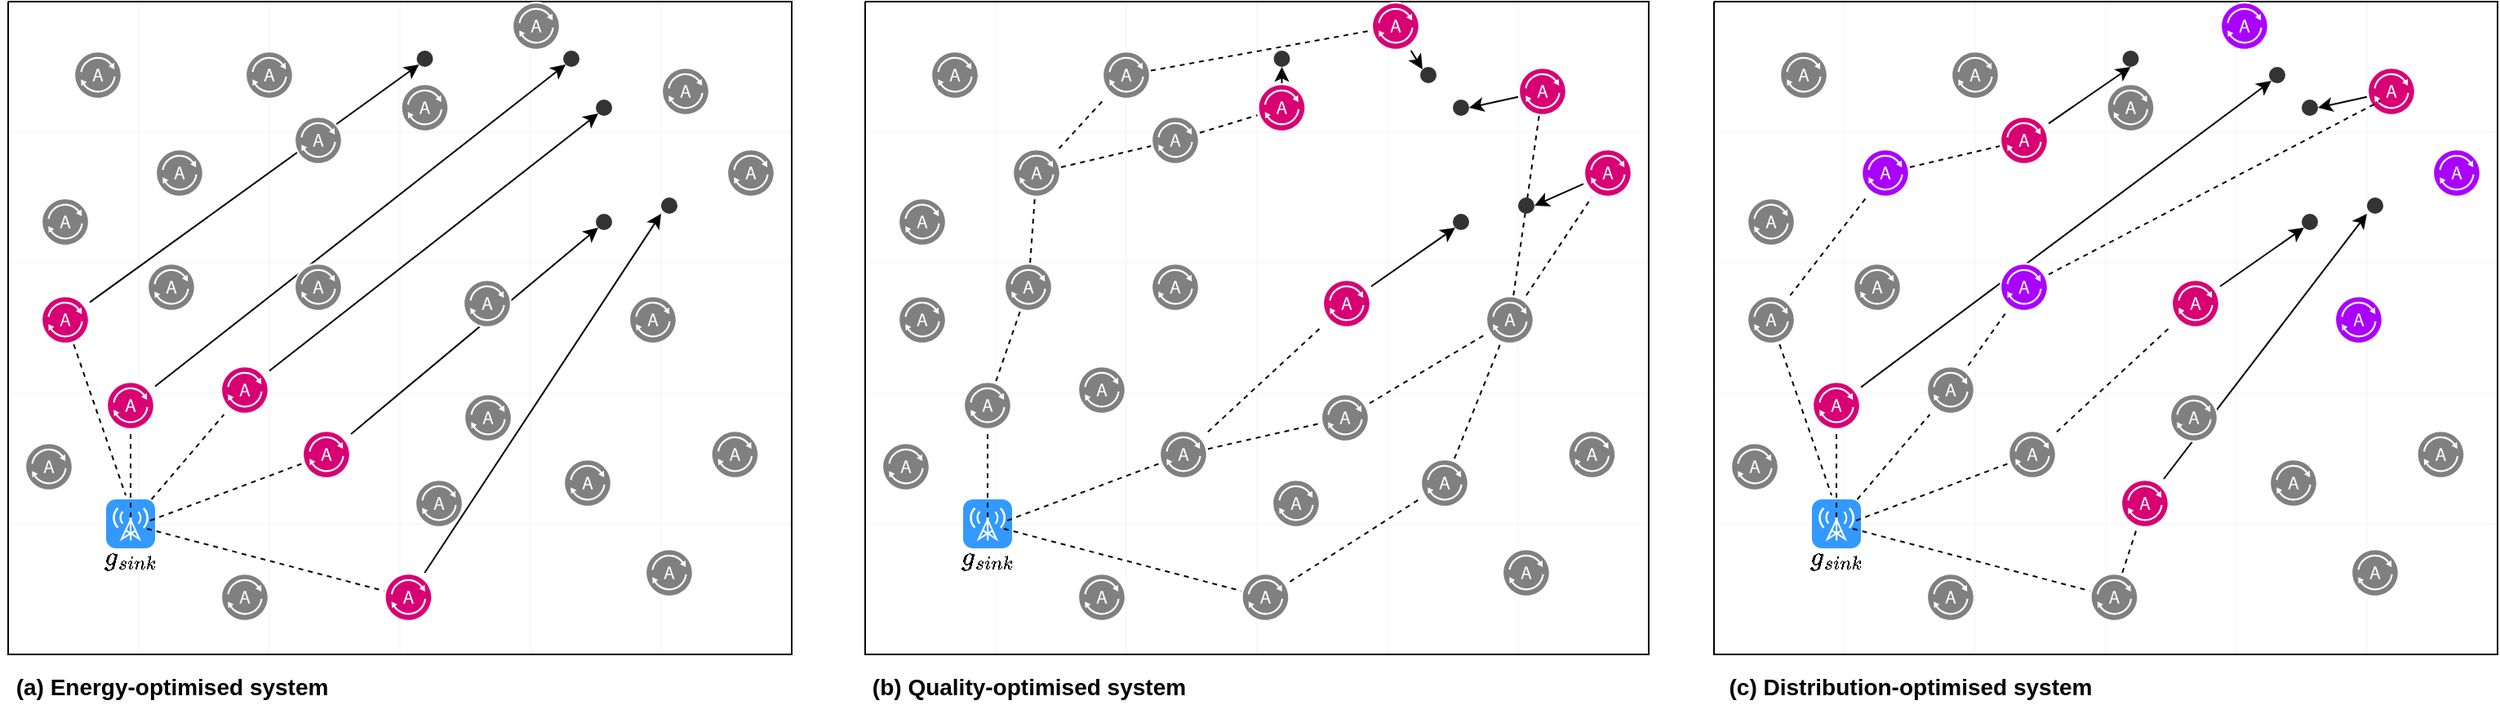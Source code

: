 <mxfile version="13.0.3" type="device"><diagram id="n3x0hCh38KXFZ6Cryw47" name="Page-1"><mxGraphModel dx="1106" dy="822" grid="1" gridSize="10" guides="1" tooltips="1" connect="1" arrows="1" fold="1" page="1" pageScale="1" pageWidth="827" pageHeight="1169" math="1" shadow="0"><root><mxCell id="0"/><mxCell id="1" parent="0"/><mxCell id="0YbtmpMjt6VP_5kqEkOo-85" style="edgeStyle=none;rounded=0;orthogonalLoop=1;jettySize=auto;html=1;entryX=0;entryY=1;entryDx=0;entryDy=0;" edge="1" parent="1" source="0YbtmpMjt6VP_5kqEkOo-86" target="0YbtmpMjt6VP_5kqEkOo-91"><mxGeometry relative="1" as="geometry"/></mxCell><mxCell id="sWvzGrBPn2IlzjByoFlh-151" value="" style="verticalLabelPosition=bottom;verticalAlign=top;html=1;shape=mxgraph.basic.patternFillRect;fillStyle=grid;step=80;fillStrokeWidth=0.2;fillStrokeColor=#dddddd;" parent="1" vertex="1"><mxGeometry x="120" y="120" width="480" height="400" as="geometry"/></mxCell><mxCell id="sWvzGrBPn2IlzjByoFlh-154" style="edgeStyle=none;rounded=0;orthogonalLoop=1;jettySize=auto;html=1;dashed=1;endArrow=none;endFill=0;fontSize=14;" parent="1" source="sWvzGrBPn2IlzjByoFlh-155" target="0YbtmpMjt6VP_5kqEkOo-2" edge="1"><mxGeometry relative="1" as="geometry"/></mxCell><mxCell id="sWvzGrBPn2IlzjByoFlh-155" value="&lt;span style=&quot;color: rgb(0, 0, 0); text-align: left; font-size: 14px;&quot;&gt;\(g_{sink}\)&lt;/span&gt;" style="html=1;strokeWidth=1;shadow=0;dashed=0;shape=mxgraph.ios7.misc.broadcast;strokeColor=none;buttonText=;strokeColor2=#222222;fontColor=#222222;fontSize=14;verticalLabelPosition=bottom;verticalAlign=top;align=center;fillColor=#3399FF;spacingTop=-10;" parent="1" vertex="1"><mxGeometry x="180" y="425" width="30" height="30" as="geometry"/></mxCell><mxCell id="0YbtmpMjt6VP_5kqEkOo-61" style="edgeStyle=none;rounded=0;orthogonalLoop=1;jettySize=auto;html=1;entryX=0;entryY=1;entryDx=0;entryDy=0;" edge="1" parent="1" source="sWvzGrBPn2IlzjByoFlh-159" target="0YbtmpMjt6VP_5kqEkOo-9"><mxGeometry relative="1" as="geometry"/></mxCell><mxCell id="sWvzGrBPn2IlzjByoFlh-159" value="" style="pointerEvents=1;shadow=0;dashed=0;html=1;labelPosition=center;verticalLabelPosition=bottom;verticalAlign=top;align=center;outlineConnect=0;shape=mxgraph.veeam2.agent;labelBackgroundColor=none;fillColor=#d80073;strokeColor=#A50040;fontSize=14;fontColor=#ffffff;" parent="1" vertex="1"><mxGeometry x="300" y="382.5" width="30" height="30" as="geometry"/></mxCell><mxCell id="sWvzGrBPn2IlzjByoFlh-160" value="" style="ellipse;html=1;aspect=fixed;dashed=1;labelBackgroundColor=none;fontColor=#333333;fillColor=#333333;strokeColor=none;labelPosition=center;verticalLabelPosition=middle;align=center;verticalAlign=middle;fontSize=14;whiteSpace=wrap;" parent="1" vertex="1"><mxGeometry x="460" y="150" width="10" height="10" as="geometry"/></mxCell><mxCell id="sWvzGrBPn2IlzjByoFlh-161" value="" style="pointerEvents=1;shadow=0;dashed=0;html=1;labelPosition=center;verticalLabelPosition=bottom;verticalAlign=top;align=center;outlineConnect=0;shape=mxgraph.veeam2.agent;labelBackgroundColor=none;fillColor=#808080;strokeColor=#7700CC;fontColor=#ffffff;fontSize=14;" parent="1" vertex="1"><mxGeometry x="550.25" y="382.5" width="30" height="30" as="geometry"/></mxCell><mxCell id="sWvzGrBPn2IlzjByoFlh-162" style="rounded=0;orthogonalLoop=1;jettySize=auto;html=1;entryX=0.4;entryY=-0.083;entryDx=0;entryDy=0;entryPerimeter=0;dashed=1;endArrow=none;endFill=0;fontSize=14;" parent="1" source="0YbtmpMjt6VP_5kqEkOo-3" target="sWvzGrBPn2IlzjByoFlh-155" edge="1"><mxGeometry relative="1" as="geometry"/></mxCell><mxCell id="sWvzGrBPn2IlzjByoFlh-163" value="" style="pointerEvents=1;shadow=0;dashed=0;html=1;labelPosition=center;verticalLabelPosition=bottom;verticalAlign=top;align=center;outlineConnect=0;shape=mxgraph.veeam2.agent;labelBackgroundColor=none;strokeColor=#006EAF;fontSize=14;fillColor=#808080;" parent="1" vertex="1"><mxGeometry x="140" y="240" width="30" height="30" as="geometry"/></mxCell><mxCell id="sWvzGrBPn2IlzjByoFlh-167" value="" style="pointerEvents=1;shadow=0;dashed=0;html=1;labelPosition=center;verticalLabelPosition=bottom;verticalAlign=top;align=center;outlineConnect=0;shape=mxgraph.veeam2.agent;labelBackgroundColor=none;fillColor=#808080;strokeColor=#7700CC;fontSize=14;fontColor=#ffffff;" parent="1" vertex="1"><mxGeometry x="399" y="360" width="30" height="30" as="geometry"/></mxCell><mxCell id="sWvzGrBPn2IlzjByoFlh-168" value="" style="pointerEvents=1;shadow=0;dashed=0;html=1;labelPosition=center;verticalLabelPosition=bottom;verticalAlign=top;align=center;outlineConnect=0;shape=mxgraph.veeam2.agent;labelBackgroundColor=none;strokeColor=#006EAF;fontColor=#ffffff;fontSize=14;fillColor=#808080;" parent="1" vertex="1"><mxGeometry x="500" y="300" width="30" height="30" as="geometry"/></mxCell><mxCell id="sWvzGrBPn2IlzjByoFlh-169" value="" style="pointerEvents=1;shadow=0;dashed=0;html=1;labelPosition=center;verticalLabelPosition=bottom;verticalAlign=top;align=center;outlineConnect=0;shape=mxgraph.veeam2.agent;labelBackgroundColor=none;strokeColor=#006EAF;fontColor=#ffffff;fontSize=14;fillColor=#808080;" parent="1" vertex="1"><mxGeometry x="360.25" y="170" width="30" height="30" as="geometry"/></mxCell><mxCell id="sWvzGrBPn2IlzjByoFlh-171" style="edgeStyle=none;rounded=0;orthogonalLoop=1;jettySize=auto;html=1;dashed=1;endArrow=none;endFill=0;exitX=0.833;exitY=0.6;exitDx=0;exitDy=0;exitPerimeter=0;" parent="1" source="sWvzGrBPn2IlzjByoFlh-155" target="0YbtmpMjt6VP_5kqEkOo-1" edge="1"><mxGeometry relative="1" as="geometry"><mxPoint x="497.128" y="412.0" as="sourcePoint"/><mxPoint x="527.622" y="350" as="targetPoint"/></mxGeometry></mxCell><mxCell id="sWvzGrBPn2IlzjByoFlh-178" value="&lt;b&gt;&lt;span style=&quot;font-size: 14px&quot;&gt;(a)&amp;nbsp;&lt;/span&gt;&lt;span style=&quot;text-align: left&quot;&gt;Energy-optimised system&lt;/span&gt;&lt;/b&gt;" style="text;html=1;align=center;verticalAlign=middle;resizable=0;points=[];autosize=1;fontSize=14;" parent="1" vertex="1"><mxGeometry x="115" y="530" width="210" height="20" as="geometry"/></mxCell><mxCell id="0YbtmpMjt6VP_5kqEkOo-62" style="edgeStyle=none;rounded=0;orthogonalLoop=1;jettySize=auto;html=1;" edge="1" parent="1" source="0YbtmpMjt6VP_5kqEkOo-1"><mxGeometry relative="1" as="geometry"><mxPoint x="520" y="250" as="targetPoint"/></mxGeometry></mxCell><mxCell id="0YbtmpMjt6VP_5kqEkOo-1" value="" style="pointerEvents=1;shadow=0;dashed=0;html=1;labelPosition=center;verticalLabelPosition=bottom;verticalAlign=top;align=center;outlineConnect=0;shape=mxgraph.veeam2.agent;labelBackgroundColor=none;fillColor=#d80073;strokeColor=#A50040;fontSize=14;fontColor=#ffffff;" vertex="1" parent="1"><mxGeometry x="350.25" y="470" width="30" height="30" as="geometry"/></mxCell><mxCell id="0YbtmpMjt6VP_5kqEkOo-58" style="edgeStyle=none;rounded=0;orthogonalLoop=1;jettySize=auto;html=1;entryX=0;entryY=1;entryDx=0;entryDy=0;" edge="1" parent="1" source="0YbtmpMjt6VP_5kqEkOo-2" target="0YbtmpMjt6VP_5kqEkOo-6"><mxGeometry relative="1" as="geometry"/></mxCell><mxCell id="0YbtmpMjt6VP_5kqEkOo-2" value="" style="pointerEvents=1;shadow=0;dashed=0;html=1;labelPosition=center;verticalLabelPosition=bottom;verticalAlign=top;align=center;outlineConnect=0;shape=mxgraph.veeam2.agent;labelBackgroundColor=none;fillColor=#d80073;strokeColor=#A50040;fontSize=14;fontColor=#ffffff;" vertex="1" parent="1"><mxGeometry x="250" y="343" width="30" height="30" as="geometry"/></mxCell><mxCell id="0YbtmpMjt6VP_5kqEkOo-60" style="edgeStyle=none;rounded=0;orthogonalLoop=1;jettySize=auto;html=1;entryX=0;entryY=1;entryDx=0;entryDy=0;" edge="1" parent="1" source="0YbtmpMjt6VP_5kqEkOo-3" target="0YbtmpMjt6VP_5kqEkOo-8"><mxGeometry relative="1" as="geometry"/></mxCell><mxCell id="0YbtmpMjt6VP_5kqEkOo-3" value="" style="pointerEvents=1;shadow=0;dashed=0;html=1;labelPosition=center;verticalLabelPosition=bottom;verticalAlign=top;align=center;outlineConnect=0;shape=mxgraph.veeam2.agent;labelBackgroundColor=none;fillColor=#d80073;strokeColor=#A50040;fontSize=14;fontColor=#ffffff;" vertex="1" parent="1"><mxGeometry x="140" y="300" width="30" height="30" as="geometry"/></mxCell><mxCell id="0YbtmpMjt6VP_5kqEkOo-59" style="edgeStyle=none;rounded=0;orthogonalLoop=1;jettySize=auto;html=1;entryX=0;entryY=1;entryDx=0;entryDy=0;" edge="1" parent="1" source="0YbtmpMjt6VP_5kqEkOo-4" target="sWvzGrBPn2IlzjByoFlh-160"><mxGeometry relative="1" as="geometry"/></mxCell><mxCell id="0YbtmpMjt6VP_5kqEkOo-4" value="" style="pointerEvents=1;shadow=0;dashed=0;html=1;labelPosition=center;verticalLabelPosition=bottom;verticalAlign=top;align=center;outlineConnect=0;shape=mxgraph.veeam2.agent;labelBackgroundColor=none;fillColor=#d80073;strokeColor=#A50040;fontSize=14;fontColor=#ffffff;" vertex="1" parent="1"><mxGeometry x="180" y="352.5" width="30" height="30" as="geometry"/></mxCell><mxCell id="0YbtmpMjt6VP_5kqEkOo-6" value="" style="ellipse;html=1;aspect=fixed;dashed=1;labelBackgroundColor=none;fontColor=#333333;fillColor=#333333;strokeColor=none;labelPosition=center;verticalLabelPosition=middle;align=center;verticalAlign=middle;fontSize=14;whiteSpace=wrap;" vertex="1" parent="1"><mxGeometry x="480" y="180" width="10" height="10" as="geometry"/></mxCell><mxCell id="0YbtmpMjt6VP_5kqEkOo-7" value="" style="ellipse;html=1;aspect=fixed;dashed=1;labelBackgroundColor=none;fontColor=#333333;fillColor=#333333;strokeColor=none;labelPosition=center;verticalLabelPosition=middle;align=center;verticalAlign=middle;fontSize=14;whiteSpace=wrap;" vertex="1" parent="1"><mxGeometry x="520" y="240" width="10" height="10" as="geometry"/></mxCell><mxCell id="0YbtmpMjt6VP_5kqEkOo-8" value="" style="ellipse;html=1;aspect=fixed;dashed=1;labelBackgroundColor=none;fontColor=#333333;fillColor=#333333;strokeColor=none;labelPosition=center;verticalLabelPosition=middle;align=center;verticalAlign=middle;fontSize=14;whiteSpace=wrap;" vertex="1" parent="1"><mxGeometry x="370.25" y="150" width="10" height="10" as="geometry"/></mxCell><mxCell id="0YbtmpMjt6VP_5kqEkOo-9" value="" style="ellipse;html=1;aspect=fixed;dashed=1;labelBackgroundColor=none;fontColor=#333333;fillColor=#333333;strokeColor=none;labelPosition=center;verticalLabelPosition=middle;align=center;verticalAlign=middle;fontSize=14;whiteSpace=wrap;" vertex="1" parent="1"><mxGeometry x="480" y="250" width="10" height="10" as="geometry"/></mxCell><mxCell id="0YbtmpMjt6VP_5kqEkOo-40" value="" style="pointerEvents=1;shadow=0;dashed=0;html=1;labelPosition=center;verticalLabelPosition=bottom;verticalAlign=top;align=center;outlineConnect=0;shape=mxgraph.veeam2.agent;labelBackgroundColor=none;fillColor=#808080;strokeColor=#7700CC;fontSize=14;fontColor=#ffffff;" vertex="1" parent="1"><mxGeometry x="398.5" y="290" width="30" height="30" as="geometry"/></mxCell><mxCell id="0YbtmpMjt6VP_5kqEkOo-41" value="" style="pointerEvents=1;shadow=0;dashed=0;html=1;labelPosition=center;verticalLabelPosition=bottom;verticalAlign=top;align=center;outlineConnect=0;shape=mxgraph.veeam2.agent;labelBackgroundColor=none;fillColor=#808080;strokeColor=#7700CC;fontSize=14;fontColor=#ffffff;" vertex="1" parent="1"><mxGeometry x="250" y="470" width="30" height="30" as="geometry"/></mxCell><mxCell id="0YbtmpMjt6VP_5kqEkOo-42" value="" style="pointerEvents=1;shadow=0;dashed=0;html=1;labelPosition=center;verticalLabelPosition=bottom;verticalAlign=top;align=center;outlineConnect=0;shape=mxgraph.veeam2.agent;labelBackgroundColor=none;fillColor=#808080;strokeColor=#7700CC;fontSize=14;fontColor=#ffffff;" vertex="1" parent="1"><mxGeometry x="369" y="412.5" width="30" height="30" as="geometry"/></mxCell><mxCell id="0YbtmpMjt6VP_5kqEkOo-43" value="" style="pointerEvents=1;shadow=0;dashed=0;html=1;labelPosition=center;verticalLabelPosition=bottom;verticalAlign=top;align=center;outlineConnect=0;shape=mxgraph.veeam2.agent;labelBackgroundColor=none;fillColor=#808080;strokeColor=#7700CC;fontSize=14;fontColor=#ffffff;" vertex="1" parent="1"><mxGeometry x="160" y="150" width="30" height="30" as="geometry"/></mxCell><mxCell id="0YbtmpMjt6VP_5kqEkOo-44" value="" style="pointerEvents=1;shadow=0;dashed=0;html=1;labelPosition=center;verticalLabelPosition=bottom;verticalAlign=top;align=center;outlineConnect=0;shape=mxgraph.veeam2.agent;labelBackgroundColor=none;fillColor=#808080;strokeColor=#7700CC;fontSize=14;fontColor=#ffffff;" vertex="1" parent="1"><mxGeometry x="210" y="210" width="30" height="30" as="geometry"/></mxCell><mxCell id="0YbtmpMjt6VP_5kqEkOo-45" value="" style="pointerEvents=1;shadow=0;dashed=0;html=1;labelPosition=center;verticalLabelPosition=bottom;verticalAlign=top;align=center;outlineConnect=0;shape=mxgraph.veeam2.agent;labelBackgroundColor=none;fillColor=#808080;strokeColor=#7700CC;fontSize=14;fontColor=#ffffff;" vertex="1" parent="1"><mxGeometry x="510" y="455" width="30" height="30" as="geometry"/></mxCell><mxCell id="0YbtmpMjt6VP_5kqEkOo-46" value="" style="pointerEvents=1;shadow=0;dashed=0;html=1;labelPosition=center;verticalLabelPosition=bottom;verticalAlign=top;align=center;outlineConnect=0;shape=mxgraph.veeam2.agent;labelBackgroundColor=none;fillColor=#808080;strokeColor=#7700CC;fontSize=14;fontColor=#ffffff;" vertex="1" parent="1"><mxGeometry x="520" y="160" width="30" height="30" as="geometry"/></mxCell><mxCell id="0YbtmpMjt6VP_5kqEkOo-47" value="" style="pointerEvents=1;shadow=0;dashed=0;html=1;labelPosition=center;verticalLabelPosition=bottom;verticalAlign=top;align=center;outlineConnect=0;shape=mxgraph.veeam2.agent;labelBackgroundColor=none;fillColor=#808080;strokeColor=#7700CC;fontSize=14;fontColor=#ffffff;" vertex="1" parent="1"><mxGeometry x="295" y="280" width="30" height="30" as="geometry"/></mxCell><mxCell id="0YbtmpMjt6VP_5kqEkOo-48" value="" style="pointerEvents=1;shadow=0;dashed=0;html=1;labelPosition=center;verticalLabelPosition=bottom;verticalAlign=top;align=center;outlineConnect=0;shape=mxgraph.veeam2.agent;labelBackgroundColor=none;fillColor=#808080;strokeColor=#7700CC;fontSize=14;fontColor=#ffffff;" vertex="1" parent="1"><mxGeometry x="460" y="400" width="30" height="30" as="geometry"/></mxCell><mxCell id="0YbtmpMjt6VP_5kqEkOo-49" value="" style="pointerEvents=1;shadow=0;dashed=0;html=1;labelPosition=center;verticalLabelPosition=bottom;verticalAlign=top;align=center;outlineConnect=0;shape=mxgraph.veeam2.agent;labelBackgroundColor=none;fillColor=#808080;strokeColor=#7700CC;fontSize=14;fontColor=#ffffff;" vertex="1" parent="1"><mxGeometry x="560" y="210" width="30" height="30" as="geometry"/></mxCell><mxCell id="0YbtmpMjt6VP_5kqEkOo-50" value="" style="pointerEvents=1;shadow=0;dashed=0;html=1;labelPosition=center;verticalLabelPosition=bottom;verticalAlign=top;align=center;outlineConnect=0;shape=mxgraph.veeam2.agent;labelBackgroundColor=none;fillColor=#808080;strokeColor=#7700CC;fontSize=14;fontColor=#ffffff;" vertex="1" parent="1"><mxGeometry x="428.5" y="120" width="30" height="30" as="geometry"/></mxCell><mxCell id="0YbtmpMjt6VP_5kqEkOo-51" value="" style="pointerEvents=1;shadow=0;dashed=0;html=1;labelPosition=center;verticalLabelPosition=bottom;verticalAlign=top;align=center;outlineConnect=0;shape=mxgraph.veeam2.agent;labelBackgroundColor=none;fillColor=#808080;strokeColor=#7700CC;fontSize=14;fontColor=#ffffff;" vertex="1" parent="1"><mxGeometry x="130" y="390" width="30" height="30" as="geometry"/></mxCell><mxCell id="0YbtmpMjt6VP_5kqEkOo-52" value="" style="pointerEvents=1;shadow=0;dashed=0;html=1;labelPosition=center;verticalLabelPosition=bottom;verticalAlign=top;align=center;outlineConnect=0;shape=mxgraph.veeam2.agent;labelBackgroundColor=none;fillColor=#808080;strokeColor=#7700CC;fontSize=14;fontColor=#ffffff;" vertex="1" parent="1"><mxGeometry x="265" y="150" width="30" height="30" as="geometry"/></mxCell><mxCell id="0YbtmpMjt6VP_5kqEkOo-53" value="" style="pointerEvents=1;shadow=0;dashed=0;html=1;labelPosition=center;verticalLabelPosition=bottom;verticalAlign=top;align=center;outlineConnect=0;shape=mxgraph.veeam2.agent;labelBackgroundColor=none;fillColor=#808080;strokeColor=#7700CC;fontSize=14;fontColor=#ffffff;" vertex="1" parent="1"><mxGeometry x="205" y="280" width="30" height="30" as="geometry"/></mxCell><mxCell id="0YbtmpMjt6VP_5kqEkOo-64" style="edgeStyle=none;rounded=0;orthogonalLoop=1;jettySize=auto;html=1;dashed=1;endArrow=none;endFill=0;fontSize=14;exitX=0.9;exitY=0.433;exitDx=0;exitDy=0;exitPerimeter=0;" edge="1" parent="1" source="sWvzGrBPn2IlzjByoFlh-155" target="sWvzGrBPn2IlzjByoFlh-159"><mxGeometry relative="1" as="geometry"><mxPoint x="217.805" y="435" as="sourcePoint"/><mxPoint x="262.195" y="383" as="targetPoint"/></mxGeometry></mxCell><mxCell id="0YbtmpMjt6VP_5kqEkOo-65" style="edgeStyle=none;rounded=0;orthogonalLoop=1;jettySize=auto;html=1;dashed=1;endArrow=none;endFill=0;exitX=0.5;exitY=0.367;exitDx=0;exitDy=0;exitPerimeter=0;" edge="1" parent="1" source="sWvzGrBPn2IlzjByoFlh-155" target="0YbtmpMjt6VP_5kqEkOo-4"><mxGeometry relative="1" as="geometry"><mxPoint x="214.99" y="453" as="sourcePoint"/><mxPoint x="360.25" y="491.069" as="targetPoint"/></mxGeometry></mxCell><mxCell id="0YbtmpMjt6VP_5kqEkOo-66" value="" style="verticalLabelPosition=bottom;verticalAlign=top;html=1;shape=mxgraph.basic.patternFillRect;fillStyle=grid;step=80;fillStrokeWidth=0.2;fillStrokeColor=#dddddd;" vertex="1" parent="1"><mxGeometry x="645" y="120" width="480" height="400" as="geometry"/></mxCell><mxCell id="0YbtmpMjt6VP_5kqEkOo-68" value="&lt;span style=&quot;color: rgb(0, 0, 0); text-align: left; font-size: 14px;&quot;&gt;\(g_{sink}\)&lt;/span&gt;" style="html=1;strokeWidth=1;shadow=0;dashed=0;shape=mxgraph.ios7.misc.broadcast;strokeColor=none;buttonText=;strokeColor2=#222222;fontColor=#222222;fontSize=14;verticalLabelPosition=bottom;verticalAlign=top;align=center;fillColor=#3399FF;spacingTop=-10;" vertex="1" parent="1"><mxGeometry x="705" y="425" width="30" height="30" as="geometry"/></mxCell><mxCell id="0YbtmpMjt6VP_5kqEkOo-69" style="edgeStyle=none;rounded=0;orthogonalLoop=1;jettySize=auto;html=1;entryX=0;entryY=1;entryDx=0;entryDy=0;" edge="1" parent="1" source="0YbtmpMjt6VP_5kqEkOo-93" target="0YbtmpMjt6VP_5kqEkOo-92"><mxGeometry relative="1" as="geometry"/></mxCell><mxCell id="0YbtmpMjt6VP_5kqEkOo-165" style="edgeStyle=none;rounded=0;orthogonalLoop=1;jettySize=auto;html=1;dashed=1;endArrow=none;endFill=0;" edge="1" parent="1" source="0YbtmpMjt6VP_5kqEkOo-70" target="0YbtmpMjt6VP_5kqEkOo-93"><mxGeometry relative="1" as="geometry"/></mxCell><mxCell id="0YbtmpMjt6VP_5kqEkOo-178" style="edgeStyle=none;rounded=0;orthogonalLoop=1;jettySize=auto;html=1;dashed=1;endArrow=none;endFill=0;" edge="1" parent="1" source="0YbtmpMjt6VP_5kqEkOo-70" target="0YbtmpMjt6VP_5kqEkOo-76"><mxGeometry relative="1" as="geometry"/></mxCell><mxCell id="0YbtmpMjt6VP_5kqEkOo-70" value="" style="pointerEvents=1;shadow=0;dashed=0;html=1;labelPosition=center;verticalLabelPosition=bottom;verticalAlign=top;align=center;outlineConnect=0;shape=mxgraph.veeam2.agent;labelBackgroundColor=none;fillColor=#808080;strokeColor=#A50040;fontSize=14;fontColor=#ffffff;" vertex="1" parent="1"><mxGeometry x="825" y="382.5" width="30" height="30" as="geometry"/></mxCell><mxCell id="0YbtmpMjt6VP_5kqEkOo-71" value="" style="ellipse;html=1;aspect=fixed;dashed=1;labelBackgroundColor=none;fontColor=#333333;fillColor=#333333;strokeColor=none;labelPosition=center;verticalLabelPosition=middle;align=center;verticalAlign=middle;fontSize=14;whiteSpace=wrap;" vertex="1" parent="1"><mxGeometry x="985" y="160" width="10" height="10" as="geometry"/></mxCell><mxCell id="0YbtmpMjt6VP_5kqEkOo-72" value="" style="pointerEvents=1;shadow=0;dashed=0;html=1;labelPosition=center;verticalLabelPosition=bottom;verticalAlign=top;align=center;outlineConnect=0;shape=mxgraph.veeam2.agent;labelBackgroundColor=none;fillColor=#808080;strokeColor=#7700CC;fontColor=#ffffff;fontSize=14;" vertex="1" parent="1"><mxGeometry x="1075.25" y="382.5" width="30" height="30" as="geometry"/></mxCell><mxCell id="0YbtmpMjt6VP_5kqEkOo-74" value="" style="pointerEvents=1;shadow=0;dashed=0;html=1;labelPosition=center;verticalLabelPosition=bottom;verticalAlign=top;align=center;outlineConnect=0;shape=mxgraph.veeam2.agent;labelBackgroundColor=none;strokeColor=#006EAF;fontSize=14;fillColor=#808080;" vertex="1" parent="1"><mxGeometry x="665" y="240" width="30" height="30" as="geometry"/></mxCell><mxCell id="0YbtmpMjt6VP_5kqEkOo-174" style="edgeStyle=none;rounded=0;orthogonalLoop=1;jettySize=auto;html=1;dashed=1;endArrow=none;endFill=0;" edge="1" parent="1" source="0YbtmpMjt6VP_5kqEkOo-75" target="0YbtmpMjt6VP_5kqEkOo-78"><mxGeometry relative="1" as="geometry"/></mxCell><mxCell id="0YbtmpMjt6VP_5kqEkOo-75" value="" style="pointerEvents=1;shadow=0;dashed=0;html=1;labelPosition=center;verticalLabelPosition=bottom;verticalAlign=top;align=center;outlineConnect=0;shape=mxgraph.veeam2.agent;labelBackgroundColor=none;strokeColor=#006EAF;fontSize=14;fillColor=#808080;" vertex="1" parent="1"><mxGeometry x="820" y="190" width="30" height="30" as="geometry"/></mxCell><mxCell id="0YbtmpMjt6VP_5kqEkOo-179" style="edgeStyle=none;rounded=0;orthogonalLoop=1;jettySize=auto;html=1;dashed=1;endArrow=none;endFill=0;" edge="1" parent="1" source="0YbtmpMjt6VP_5kqEkOo-76" target="0YbtmpMjt6VP_5kqEkOo-77"><mxGeometry relative="1" as="geometry"/></mxCell><mxCell id="0YbtmpMjt6VP_5kqEkOo-76" value="" style="pointerEvents=1;shadow=0;dashed=0;html=1;labelPosition=center;verticalLabelPosition=bottom;verticalAlign=top;align=center;outlineConnect=0;shape=mxgraph.veeam2.agent;labelBackgroundColor=none;fillColor=#808080;strokeColor=#7700CC;fontSize=14;fontColor=#ffffff;" vertex="1" parent="1"><mxGeometry x="924" y="360" width="30" height="30" as="geometry"/></mxCell><mxCell id="0YbtmpMjt6VP_5kqEkOo-168" style="edgeStyle=none;rounded=0;orthogonalLoop=1;jettySize=auto;html=1;dashed=1;endArrow=none;endFill=0;" edge="1" parent="1" source="0YbtmpMjt6VP_5kqEkOo-77" target="0YbtmpMjt6VP_5kqEkOo-102"><mxGeometry relative="1" as="geometry"/></mxCell><mxCell id="0YbtmpMjt6VP_5kqEkOo-180" style="edgeStyle=none;rounded=0;orthogonalLoop=1;jettySize=auto;html=1;dashed=1;endArrow=none;endFill=0;" edge="1" parent="1" source="0YbtmpMjt6VP_5kqEkOo-77" target="0YbtmpMjt6VP_5kqEkOo-99"><mxGeometry relative="1" as="geometry"/></mxCell><mxCell id="0YbtmpMjt6VP_5kqEkOo-77" value="" style="pointerEvents=1;shadow=0;dashed=0;html=1;labelPosition=center;verticalLabelPosition=bottom;verticalAlign=top;align=center;outlineConnect=0;shape=mxgraph.veeam2.agent;labelBackgroundColor=none;strokeColor=#006EAF;fontColor=#ffffff;fontSize=14;fillColor=#808080;" vertex="1" parent="1"><mxGeometry x="1025" y="300" width="30" height="30" as="geometry"/></mxCell><mxCell id="0YbtmpMjt6VP_5kqEkOo-78" value="" style="pointerEvents=1;shadow=0;dashed=0;html=1;labelPosition=center;verticalLabelPosition=bottom;verticalAlign=top;align=center;outlineConnect=0;shape=mxgraph.veeam2.agent;labelBackgroundColor=none;strokeColor=#A50040;fontColor=#ffffff;fontSize=14;fillColor=#d80073;" vertex="1" parent="1"><mxGeometry x="885.25" y="170" width="30" height="30" as="geometry"/></mxCell><mxCell id="0YbtmpMjt6VP_5kqEkOo-79" style="edgeStyle=none;rounded=0;orthogonalLoop=1;jettySize=auto;html=1;dashed=1;endArrow=none;endFill=0;exitX=0.833;exitY=0.6;exitDx=0;exitDy=0;exitPerimeter=0;" edge="1" parent="1" source="0YbtmpMjt6VP_5kqEkOo-68" target="0YbtmpMjt6VP_5kqEkOo-82"><mxGeometry relative="1" as="geometry"><mxPoint x="1022.128" y="412.0" as="sourcePoint"/><mxPoint x="1052.622" y="350" as="targetPoint"/></mxGeometry></mxCell><mxCell id="0YbtmpMjt6VP_5kqEkOo-80" value="&lt;b&gt;&lt;span style=&quot;font-size: 14px&quot;&gt;(b)&amp;nbsp;&lt;/span&gt;&lt;span style=&quot;text-align: left&quot;&gt;Quality-optimised system&lt;/span&gt;&lt;/b&gt;" style="text;html=1;align=center;verticalAlign=middle;resizable=0;points=[];autosize=1;fontSize=14;" vertex="1" parent="1"><mxGeometry x="640" y="530" width="210" height="20" as="geometry"/></mxCell><mxCell id="0YbtmpMjt6VP_5kqEkOo-81" style="edgeStyle=none;rounded=0;orthogonalLoop=1;jettySize=auto;html=1;entryX=1;entryY=0.5;entryDx=0;entryDy=0;" edge="1" parent="1" source="0YbtmpMjt6VP_5kqEkOo-102" target="0YbtmpMjt6VP_5kqEkOo-90"><mxGeometry relative="1" as="geometry"><mxPoint x="1045" y="250" as="targetPoint"/></mxGeometry></mxCell><mxCell id="0YbtmpMjt6VP_5kqEkOo-166" style="edgeStyle=none;rounded=0;orthogonalLoop=1;jettySize=auto;html=1;dashed=1;endArrow=none;endFill=0;" edge="1" parent="1" source="0YbtmpMjt6VP_5kqEkOo-82" target="0YbtmpMjt6VP_5kqEkOo-101"><mxGeometry relative="1" as="geometry"/></mxCell><mxCell id="0YbtmpMjt6VP_5kqEkOo-82" value="" style="pointerEvents=1;shadow=0;dashed=0;html=1;labelPosition=center;verticalLabelPosition=bottom;verticalAlign=top;align=center;outlineConnect=0;shape=mxgraph.veeam2.agent;labelBackgroundColor=none;fillColor=#808080;strokeColor=#A50040;fontSize=14;fontColor=#ffffff;" vertex="1" parent="1"><mxGeometry x="875.25" y="470" width="30" height="30" as="geometry"/></mxCell><mxCell id="0YbtmpMjt6VP_5kqEkOo-83" style="edgeStyle=none;rounded=0;orthogonalLoop=1;jettySize=auto;html=1;entryX=1;entryY=0.5;entryDx=0;entryDy=0;" edge="1" parent="1" source="0YbtmpMjt6VP_5kqEkOo-99" target="0YbtmpMjt6VP_5kqEkOo-89"><mxGeometry relative="1" as="geometry"/></mxCell><mxCell id="0YbtmpMjt6VP_5kqEkOo-84" value="" style="pointerEvents=1;shadow=0;dashed=0;html=1;labelPosition=center;verticalLabelPosition=bottom;verticalAlign=top;align=center;outlineConnect=0;shape=mxgraph.veeam2.agent;labelBackgroundColor=none;fillColor=#808080;strokeColor=#A50040;fontSize=14;fontColor=#ffffff;" vertex="1" parent="1"><mxGeometry x="775" y="343" width="30" height="30" as="geometry"/></mxCell><mxCell id="0YbtmpMjt6VP_5kqEkOo-86" value="" style="pointerEvents=1;shadow=0;dashed=0;html=1;labelPosition=center;verticalLabelPosition=bottom;verticalAlign=top;align=center;outlineConnect=0;shape=mxgraph.veeam2.agent;labelBackgroundColor=none;fillColor=#808080;strokeColor=#A50040;fontSize=14;fontColor=#ffffff;" vertex="1" parent="1"><mxGeometry x="665" y="300" width="30" height="30" as="geometry"/></mxCell><mxCell id="0YbtmpMjt6VP_5kqEkOo-87" style="edgeStyle=none;rounded=0;orthogonalLoop=1;jettySize=auto;html=1;entryX=0.5;entryY=1;entryDx=0;entryDy=0;" edge="1" parent="1" source="0YbtmpMjt6VP_5kqEkOo-78" target="0YbtmpMjt6VP_5kqEkOo-91"><mxGeometry relative="1" as="geometry"/></mxCell><mxCell id="0YbtmpMjt6VP_5kqEkOo-177" style="edgeStyle=none;rounded=0;orthogonalLoop=1;jettySize=auto;html=1;dashed=1;endArrow=none;endFill=0;" edge="1" parent="1" source="0YbtmpMjt6VP_5kqEkOo-88" target="0YbtmpMjt6VP_5kqEkOo-106"><mxGeometry relative="1" as="geometry"/></mxCell><mxCell id="0YbtmpMjt6VP_5kqEkOo-88" value="" style="pointerEvents=1;shadow=0;dashed=0;html=1;labelPosition=center;verticalLabelPosition=bottom;verticalAlign=top;align=center;outlineConnect=0;shape=mxgraph.veeam2.agent;labelBackgroundColor=none;fillColor=#808080;strokeColor=#A50040;fontSize=14;fontColor=#ffffff;" vertex="1" parent="1"><mxGeometry x="705" y="352.5" width="30" height="30" as="geometry"/></mxCell><mxCell id="0YbtmpMjt6VP_5kqEkOo-89" value="" style="ellipse;html=1;aspect=fixed;dashed=1;labelBackgroundColor=none;fontColor=#333333;fillColor=#333333;strokeColor=none;labelPosition=center;verticalLabelPosition=middle;align=center;verticalAlign=middle;fontSize=14;whiteSpace=wrap;" vertex="1" parent="1"><mxGeometry x="1005" y="180" width="10" height="10" as="geometry"/></mxCell><mxCell id="0YbtmpMjt6VP_5kqEkOo-90" value="" style="ellipse;html=1;aspect=fixed;dashed=1;labelBackgroundColor=none;fontColor=#333333;fillColor=#333333;strokeColor=none;labelPosition=center;verticalLabelPosition=middle;align=center;verticalAlign=middle;fontSize=14;whiteSpace=wrap;" vertex="1" parent="1"><mxGeometry x="1045" y="240" width="10" height="10" as="geometry"/></mxCell><mxCell id="0YbtmpMjt6VP_5kqEkOo-91" value="" style="ellipse;html=1;aspect=fixed;dashed=1;labelBackgroundColor=none;fontColor=#333333;fillColor=#333333;strokeColor=none;labelPosition=center;verticalLabelPosition=middle;align=center;verticalAlign=middle;fontSize=14;whiteSpace=wrap;" vertex="1" parent="1"><mxGeometry x="895.25" y="150" width="10" height="10" as="geometry"/></mxCell><mxCell id="0YbtmpMjt6VP_5kqEkOo-92" value="" style="ellipse;html=1;aspect=fixed;dashed=1;labelBackgroundColor=none;fontColor=#333333;fillColor=#333333;strokeColor=none;labelPosition=center;verticalLabelPosition=middle;align=center;verticalAlign=middle;fontSize=14;whiteSpace=wrap;" vertex="1" parent="1"><mxGeometry x="1005" y="250" width="10" height="10" as="geometry"/></mxCell><mxCell id="0YbtmpMjt6VP_5kqEkOo-93" value="" style="pointerEvents=1;shadow=0;dashed=0;html=1;labelPosition=center;verticalLabelPosition=bottom;verticalAlign=top;align=center;outlineConnect=0;shape=mxgraph.veeam2.agent;labelBackgroundColor=none;fillColor=#d80073;strokeColor=#A50040;fontSize=14;fontColor=#ffffff;" vertex="1" parent="1"><mxGeometry x="925" y="290" width="30" height="30" as="geometry"/></mxCell><mxCell id="0YbtmpMjt6VP_5kqEkOo-94" value="" style="pointerEvents=1;shadow=0;dashed=0;html=1;labelPosition=center;verticalLabelPosition=bottom;verticalAlign=top;align=center;outlineConnect=0;shape=mxgraph.veeam2.agent;labelBackgroundColor=none;fillColor=#808080;strokeColor=#7700CC;fontSize=14;fontColor=#ffffff;" vertex="1" parent="1"><mxGeometry x="775" y="470" width="30" height="30" as="geometry"/></mxCell><mxCell id="0YbtmpMjt6VP_5kqEkOo-95" value="" style="pointerEvents=1;shadow=0;dashed=0;html=1;labelPosition=center;verticalLabelPosition=bottom;verticalAlign=top;align=center;outlineConnect=0;shape=mxgraph.veeam2.agent;labelBackgroundColor=none;fillColor=#808080;strokeColor=#7700CC;fontSize=14;fontColor=#ffffff;" vertex="1" parent="1"><mxGeometry x="894" y="412.5" width="30" height="30" as="geometry"/></mxCell><mxCell id="0YbtmpMjt6VP_5kqEkOo-96" value="" style="pointerEvents=1;shadow=0;dashed=0;html=1;labelPosition=center;verticalLabelPosition=bottom;verticalAlign=top;align=center;outlineConnect=0;shape=mxgraph.veeam2.agent;labelBackgroundColor=none;fillColor=#808080;strokeColor=#7700CC;fontSize=14;fontColor=#ffffff;" vertex="1" parent="1"><mxGeometry x="685" y="150" width="30" height="30" as="geometry"/></mxCell><mxCell id="0YbtmpMjt6VP_5kqEkOo-173" style="edgeStyle=none;rounded=0;orthogonalLoop=1;jettySize=auto;html=1;dashed=1;endArrow=none;endFill=0;" edge="1" parent="1" source="0YbtmpMjt6VP_5kqEkOo-97" target="0YbtmpMjt6VP_5kqEkOo-75"><mxGeometry relative="1" as="geometry"/></mxCell><mxCell id="0YbtmpMjt6VP_5kqEkOo-175" style="edgeStyle=none;rounded=0;orthogonalLoop=1;jettySize=auto;html=1;dashed=1;endArrow=none;endFill=0;" edge="1" parent="1" source="0YbtmpMjt6VP_5kqEkOo-97" target="0YbtmpMjt6VP_5kqEkOo-105"><mxGeometry relative="1" as="geometry"/></mxCell><mxCell id="0YbtmpMjt6VP_5kqEkOo-97" value="" style="pointerEvents=1;shadow=0;dashed=0;html=1;labelPosition=center;verticalLabelPosition=bottom;verticalAlign=top;align=center;outlineConnect=0;shape=mxgraph.veeam2.agent;labelBackgroundColor=none;fillColor=#808080;strokeColor=#7700CC;fontSize=14;fontColor=#ffffff;" vertex="1" parent="1"><mxGeometry x="735" y="210" width="30" height="30" as="geometry"/></mxCell><mxCell id="0YbtmpMjt6VP_5kqEkOo-98" value="" style="pointerEvents=1;shadow=0;dashed=0;html=1;labelPosition=center;verticalLabelPosition=bottom;verticalAlign=top;align=center;outlineConnect=0;shape=mxgraph.veeam2.agent;labelBackgroundColor=none;fillColor=#808080;strokeColor=#7700CC;fontSize=14;fontColor=#ffffff;" vertex="1" parent="1"><mxGeometry x="1035" y="455" width="30" height="30" as="geometry"/></mxCell><mxCell id="0YbtmpMjt6VP_5kqEkOo-99" value="" style="pointerEvents=1;shadow=0;dashed=0;html=1;labelPosition=center;verticalLabelPosition=bottom;verticalAlign=top;align=center;outlineConnect=0;shape=mxgraph.veeam2.agent;labelBackgroundColor=none;fillColor=#d80073;strokeColor=#A50040;fontSize=14;fontColor=#ffffff;" vertex="1" parent="1"><mxGeometry x="1045" y="160" width="30" height="30" as="geometry"/></mxCell><mxCell id="0YbtmpMjt6VP_5kqEkOo-100" value="" style="pointerEvents=1;shadow=0;dashed=0;html=1;labelPosition=center;verticalLabelPosition=bottom;verticalAlign=top;align=center;outlineConnect=0;shape=mxgraph.veeam2.agent;labelBackgroundColor=none;fillColor=#808080;strokeColor=#7700CC;fontSize=14;fontColor=#ffffff;" vertex="1" parent="1"><mxGeometry x="820" y="280" width="30" height="30" as="geometry"/></mxCell><mxCell id="0YbtmpMjt6VP_5kqEkOo-167" style="edgeStyle=none;rounded=0;orthogonalLoop=1;jettySize=auto;html=1;dashed=1;endArrow=none;endFill=0;" edge="1" parent="1" source="0YbtmpMjt6VP_5kqEkOo-101" target="0YbtmpMjt6VP_5kqEkOo-77"><mxGeometry relative="1" as="geometry"/></mxCell><mxCell id="0YbtmpMjt6VP_5kqEkOo-101" value="" style="pointerEvents=1;shadow=0;dashed=0;html=1;labelPosition=center;verticalLabelPosition=bottom;verticalAlign=top;align=center;outlineConnect=0;shape=mxgraph.veeam2.agent;labelBackgroundColor=none;fillColor=#808080;strokeColor=#7700CC;fontSize=14;fontColor=#ffffff;" vertex="1" parent="1"><mxGeometry x="985" y="400" width="30" height="30" as="geometry"/></mxCell><mxCell id="0YbtmpMjt6VP_5kqEkOo-102" value="" style="pointerEvents=1;shadow=0;dashed=0;html=1;labelPosition=center;verticalLabelPosition=bottom;verticalAlign=top;align=center;outlineConnect=0;shape=mxgraph.veeam2.agent;labelBackgroundColor=none;fillColor=#d80073;strokeColor=#A50040;fontSize=14;fontColor=#ffffff;" vertex="1" parent="1"><mxGeometry x="1085" y="210" width="30" height="30" as="geometry"/></mxCell><mxCell id="0YbtmpMjt6VP_5kqEkOo-110" style="edgeStyle=none;rounded=0;orthogonalLoop=1;jettySize=auto;html=1;entryX=0;entryY=0;entryDx=0;entryDy=0;" edge="1" parent="1" source="0YbtmpMjt6VP_5kqEkOo-103" target="0YbtmpMjt6VP_5kqEkOo-71"><mxGeometry relative="1" as="geometry"/></mxCell><mxCell id="0YbtmpMjt6VP_5kqEkOo-103" value="" style="pointerEvents=1;shadow=0;dashed=0;html=1;labelPosition=center;verticalLabelPosition=bottom;verticalAlign=top;align=center;outlineConnect=0;shape=mxgraph.veeam2.agent;labelBackgroundColor=none;fillColor=#d80073;strokeColor=#A50040;fontSize=14;fontColor=#ffffff;" vertex="1" parent="1"><mxGeometry x="955" y="120" width="30" height="30" as="geometry"/></mxCell><mxCell id="0YbtmpMjt6VP_5kqEkOo-104" value="" style="pointerEvents=1;shadow=0;dashed=0;html=1;labelPosition=center;verticalLabelPosition=bottom;verticalAlign=top;align=center;outlineConnect=0;shape=mxgraph.veeam2.agent;labelBackgroundColor=none;fillColor=#808080;strokeColor=#7700CC;fontSize=14;fontColor=#ffffff;" vertex="1" parent="1"><mxGeometry x="655" y="390" width="30" height="30" as="geometry"/></mxCell><mxCell id="0YbtmpMjt6VP_5kqEkOo-176" style="edgeStyle=none;rounded=0;orthogonalLoop=1;jettySize=auto;html=1;dashed=1;endArrow=none;endFill=0;" edge="1" parent="1" source="0YbtmpMjt6VP_5kqEkOo-105" target="0YbtmpMjt6VP_5kqEkOo-103"><mxGeometry relative="1" as="geometry"/></mxCell><mxCell id="0YbtmpMjt6VP_5kqEkOo-105" value="" style="pointerEvents=1;shadow=0;dashed=0;html=1;labelPosition=center;verticalLabelPosition=bottom;verticalAlign=top;align=center;outlineConnect=0;shape=mxgraph.veeam2.agent;labelBackgroundColor=none;fillColor=#808080;strokeColor=#7700CC;fontSize=14;fontColor=#ffffff;" vertex="1" parent="1"><mxGeometry x="790" y="150" width="30" height="30" as="geometry"/></mxCell><mxCell id="0YbtmpMjt6VP_5kqEkOo-172" style="edgeStyle=none;rounded=0;orthogonalLoop=1;jettySize=auto;html=1;dashed=1;endArrow=none;endFill=0;" edge="1" parent="1" source="0YbtmpMjt6VP_5kqEkOo-106" target="0YbtmpMjt6VP_5kqEkOo-97"><mxGeometry relative="1" as="geometry"/></mxCell><mxCell id="0YbtmpMjt6VP_5kqEkOo-106" value="" style="pointerEvents=1;shadow=0;dashed=0;html=1;labelPosition=center;verticalLabelPosition=bottom;verticalAlign=top;align=center;outlineConnect=0;shape=mxgraph.veeam2.agent;labelBackgroundColor=none;fillColor=#808080;strokeColor=#7700CC;fontSize=14;fontColor=#ffffff;" vertex="1" parent="1"><mxGeometry x="730" y="280" width="30" height="30" as="geometry"/></mxCell><mxCell id="0YbtmpMjt6VP_5kqEkOo-107" style="edgeStyle=none;rounded=0;orthogonalLoop=1;jettySize=auto;html=1;dashed=1;endArrow=none;endFill=0;fontSize=14;exitX=0.9;exitY=0.433;exitDx=0;exitDy=0;exitPerimeter=0;" edge="1" parent="1" source="0YbtmpMjt6VP_5kqEkOo-68" target="0YbtmpMjt6VP_5kqEkOo-70"><mxGeometry relative="1" as="geometry"><mxPoint x="742.805" y="435" as="sourcePoint"/><mxPoint x="787.195" y="383" as="targetPoint"/></mxGeometry></mxCell><mxCell id="0YbtmpMjt6VP_5kqEkOo-108" style="edgeStyle=none;rounded=0;orthogonalLoop=1;jettySize=auto;html=1;dashed=1;endArrow=none;endFill=0;exitX=0.5;exitY=0.367;exitDx=0;exitDy=0;exitPerimeter=0;" edge="1" parent="1" source="0YbtmpMjt6VP_5kqEkOo-68" target="0YbtmpMjt6VP_5kqEkOo-88"><mxGeometry relative="1" as="geometry"><mxPoint x="739.99" y="453" as="sourcePoint"/><mxPoint x="885.25" y="491.069" as="targetPoint"/></mxGeometry></mxCell><mxCell id="0YbtmpMjt6VP_5kqEkOo-114" style="edgeStyle=none;rounded=0;orthogonalLoop=1;jettySize=auto;html=1;entryX=0;entryY=1;entryDx=0;entryDy=0;" edge="1" parent="1" source="0YbtmpMjt6VP_5kqEkOo-134" target="0YbtmpMjt6VP_5kqEkOo-139"><mxGeometry relative="1" as="geometry"/></mxCell><mxCell id="0YbtmpMjt6VP_5kqEkOo-115" value="" style="verticalLabelPosition=bottom;verticalAlign=top;html=1;shape=mxgraph.basic.patternFillRect;fillStyle=grid;step=80;fillStrokeWidth=0.2;fillStrokeColor=#dddddd;" vertex="1" parent="1"><mxGeometry x="1165" y="120" width="480" height="400" as="geometry"/></mxCell><mxCell id="0YbtmpMjt6VP_5kqEkOo-116" style="edgeStyle=none;rounded=0;orthogonalLoop=1;jettySize=auto;html=1;dashed=1;endArrow=none;endFill=0;fontSize=14;" edge="1" parent="1" source="0YbtmpMjt6VP_5kqEkOo-117" target="0YbtmpMjt6VP_5kqEkOo-133"><mxGeometry relative="1" as="geometry"/></mxCell><mxCell id="0YbtmpMjt6VP_5kqEkOo-117" value="&lt;span style=&quot;color: rgb(0, 0, 0); text-align: left; font-size: 14px;&quot;&gt;\(g_{sink}\)&lt;/span&gt;" style="html=1;strokeWidth=1;shadow=0;dashed=0;shape=mxgraph.ios7.misc.broadcast;strokeColor=none;buttonText=;strokeColor2=#222222;fontColor=#222222;fontSize=14;verticalLabelPosition=bottom;verticalAlign=top;align=center;fillColor=#3399FF;spacingTop=-10;" vertex="1" parent="1"><mxGeometry x="1225" y="425" width="30" height="30" as="geometry"/></mxCell><mxCell id="0YbtmpMjt6VP_5kqEkOo-118" style="edgeStyle=none;rounded=0;orthogonalLoop=1;jettySize=auto;html=1;entryX=0;entryY=1;entryDx=0;entryDy=0;" edge="1" parent="1" source="0YbtmpMjt6VP_5kqEkOo-141" target="0YbtmpMjt6VP_5kqEkOo-140"><mxGeometry relative="1" as="geometry"/></mxCell><mxCell id="0YbtmpMjt6VP_5kqEkOo-161" style="edgeStyle=none;rounded=0;orthogonalLoop=1;jettySize=auto;html=1;dashed=1;endArrow=none;endFill=0;" edge="1" parent="1" source="0YbtmpMjt6VP_5kqEkOo-119" target="0YbtmpMjt6VP_5kqEkOo-141"><mxGeometry relative="1" as="geometry"/></mxCell><mxCell id="0YbtmpMjt6VP_5kqEkOo-119" value="" style="pointerEvents=1;shadow=0;dashed=0;html=1;labelPosition=center;verticalLabelPosition=bottom;verticalAlign=top;align=center;outlineConnect=0;shape=mxgraph.veeam2.agent;labelBackgroundColor=none;fillColor=#808080;strokeColor=#A50040;fontSize=14;fontColor=#ffffff;" vertex="1" parent="1"><mxGeometry x="1345" y="382.5" width="30" height="30" as="geometry"/></mxCell><mxCell id="0YbtmpMjt6VP_5kqEkOo-120" value="" style="ellipse;html=1;aspect=fixed;dashed=1;labelBackgroundColor=none;fontColor=#333333;fillColor=#333333;strokeColor=none;labelPosition=center;verticalLabelPosition=middle;align=center;verticalAlign=middle;fontSize=14;whiteSpace=wrap;" vertex="1" parent="1"><mxGeometry x="1505" y="160" width="10" height="10" as="geometry"/></mxCell><mxCell id="0YbtmpMjt6VP_5kqEkOo-121" value="" style="pointerEvents=1;shadow=0;dashed=0;html=1;labelPosition=center;verticalLabelPosition=bottom;verticalAlign=top;align=center;outlineConnect=0;shape=mxgraph.veeam2.agent;labelBackgroundColor=none;fillColor=#808080;strokeColor=#7700CC;fontColor=#ffffff;fontSize=14;" vertex="1" parent="1"><mxGeometry x="1595.25" y="382.5" width="30" height="30" as="geometry"/></mxCell><mxCell id="0YbtmpMjt6VP_5kqEkOo-122" style="rounded=0;orthogonalLoop=1;jettySize=auto;html=1;entryX=0.4;entryY=-0.083;entryDx=0;entryDy=0;entryPerimeter=0;dashed=1;endArrow=none;endFill=0;fontSize=14;" edge="1" parent="1" source="0YbtmpMjt6VP_5kqEkOo-134" target="0YbtmpMjt6VP_5kqEkOo-117"><mxGeometry relative="1" as="geometry"/></mxCell><mxCell id="0YbtmpMjt6VP_5kqEkOo-123" value="" style="pointerEvents=1;shadow=0;dashed=0;html=1;labelPosition=center;verticalLabelPosition=bottom;verticalAlign=top;align=center;outlineConnect=0;shape=mxgraph.veeam2.agent;labelBackgroundColor=none;strokeColor=#006EAF;fontSize=14;fillColor=#808080;" vertex="1" parent="1"><mxGeometry x="1185" y="240" width="30" height="30" as="geometry"/></mxCell><mxCell id="0YbtmpMjt6VP_5kqEkOo-124" value="" style="pointerEvents=1;shadow=0;dashed=0;html=1;labelPosition=center;verticalLabelPosition=bottom;verticalAlign=top;align=center;outlineConnect=0;shape=mxgraph.veeam2.agent;labelBackgroundColor=none;strokeColor=#A50040;fontSize=14;fillColor=#d80073;fontColor=#ffffff;" vertex="1" parent="1"><mxGeometry x="1340" y="190" width="30" height="30" as="geometry"/></mxCell><mxCell id="0YbtmpMjt6VP_5kqEkOo-126" value="" style="pointerEvents=1;shadow=0;dashed=0;html=1;labelPosition=center;verticalLabelPosition=bottom;verticalAlign=top;align=center;outlineConnect=0;shape=mxgraph.veeam2.agent;labelBackgroundColor=none;strokeColor=#7700CC;fontColor=#ffffff;fontSize=14;fillColor=#aa00ff;" vertex="1" parent="1"><mxGeometry x="1545" y="300" width="30" height="30" as="geometry"/></mxCell><mxCell id="0YbtmpMjt6VP_5kqEkOo-127" value="" style="pointerEvents=1;shadow=0;dashed=0;html=1;labelPosition=center;verticalLabelPosition=bottom;verticalAlign=top;align=center;outlineConnect=0;shape=mxgraph.veeam2.agent;labelBackgroundColor=none;strokeColor=#7700CC;fontColor=#ffffff;fontSize=14;fillColor=#808080;" vertex="1" parent="1"><mxGeometry x="1405.25" y="170" width="30" height="30" as="geometry"/></mxCell><mxCell id="0YbtmpMjt6VP_5kqEkOo-128" style="edgeStyle=none;rounded=0;orthogonalLoop=1;jettySize=auto;html=1;dashed=1;endArrow=none;endFill=0;exitX=0.833;exitY=0.6;exitDx=0;exitDy=0;exitPerimeter=0;" edge="1" parent="1" source="0YbtmpMjt6VP_5kqEkOo-117" target="0YbtmpMjt6VP_5kqEkOo-131"><mxGeometry relative="1" as="geometry"><mxPoint x="1542.128" y="412.0" as="sourcePoint"/><mxPoint x="1572.622" y="350" as="targetPoint"/></mxGeometry></mxCell><mxCell id="0YbtmpMjt6VP_5kqEkOo-129" value="&lt;b&gt;&lt;span style=&quot;font-size: 14px&quot;&gt;(c)&amp;nbsp;&lt;/span&gt;&lt;span style=&quot;text-align: left&quot;&gt;Distribution-optimised system&lt;/span&gt;&lt;/b&gt;" style="text;html=1;align=center;verticalAlign=middle;resizable=0;points=[];autosize=1;fontSize=14;" vertex="1" parent="1"><mxGeometry x="1165" y="530" width="240" height="20" as="geometry"/></mxCell><mxCell id="0YbtmpMjt6VP_5kqEkOo-130" style="edgeStyle=none;rounded=0;orthogonalLoop=1;jettySize=auto;html=1;" edge="1" parent="1" source="0YbtmpMjt6VP_5kqEkOo-143"><mxGeometry relative="1" as="geometry"><mxPoint x="1565" y="250" as="targetPoint"/></mxGeometry></mxCell><mxCell id="0YbtmpMjt6VP_5kqEkOo-162" style="edgeStyle=none;rounded=0;orthogonalLoop=1;jettySize=auto;html=1;dashed=1;endArrow=none;endFill=0;" edge="1" parent="1" source="0YbtmpMjt6VP_5kqEkOo-131" target="0YbtmpMjt6VP_5kqEkOo-143"><mxGeometry relative="1" as="geometry"/></mxCell><mxCell id="0YbtmpMjt6VP_5kqEkOo-131" value="" style="pointerEvents=1;shadow=0;dashed=0;html=1;labelPosition=center;verticalLabelPosition=bottom;verticalAlign=top;align=center;outlineConnect=0;shape=mxgraph.veeam2.agent;labelBackgroundColor=none;fillColor=#808080;strokeColor=#A50040;fontSize=14;fontColor=#ffffff;" vertex="1" parent="1"><mxGeometry x="1395.25" y="470" width="30" height="30" as="geometry"/></mxCell><mxCell id="0YbtmpMjt6VP_5kqEkOo-132" style="edgeStyle=none;rounded=0;orthogonalLoop=1;jettySize=auto;html=1;entryX=1;entryY=0.5;entryDx=0;entryDy=0;" edge="1" parent="1" source="0YbtmpMjt6VP_5kqEkOo-147" target="0YbtmpMjt6VP_5kqEkOo-137"><mxGeometry relative="1" as="geometry"/></mxCell><mxCell id="0YbtmpMjt6VP_5kqEkOo-159" style="edgeStyle=none;rounded=0;orthogonalLoop=1;jettySize=auto;html=1;dashed=1;endArrow=none;endFill=0;" edge="1" parent="1" source="0YbtmpMjt6VP_5kqEkOo-133" target="0YbtmpMjt6VP_5kqEkOo-148"><mxGeometry relative="1" as="geometry"/></mxCell><mxCell id="0YbtmpMjt6VP_5kqEkOo-133" value="" style="pointerEvents=1;shadow=0;dashed=0;html=1;labelPosition=center;verticalLabelPosition=bottom;verticalAlign=top;align=center;outlineConnect=0;shape=mxgraph.veeam2.agent;labelBackgroundColor=none;fillColor=#808080;strokeColor=#A50040;fontSize=14;fontColor=#ffffff;" vertex="1" parent="1"><mxGeometry x="1295" y="343" width="30" height="30" as="geometry"/></mxCell><mxCell id="0YbtmpMjt6VP_5kqEkOo-163" style="edgeStyle=none;rounded=0;orthogonalLoop=1;jettySize=auto;html=1;dashed=1;endArrow=none;endFill=0;" edge="1" parent="1" source="0YbtmpMjt6VP_5kqEkOo-134" target="0YbtmpMjt6VP_5kqEkOo-145"><mxGeometry relative="1" as="geometry"/></mxCell><mxCell id="0YbtmpMjt6VP_5kqEkOo-134" value="" style="pointerEvents=1;shadow=0;dashed=0;html=1;labelPosition=center;verticalLabelPosition=bottom;verticalAlign=top;align=center;outlineConnect=0;shape=mxgraph.veeam2.agent;labelBackgroundColor=none;fillColor=#808080;strokeColor=#A50040;fontSize=14;fontColor=#ffffff;" vertex="1" parent="1"><mxGeometry x="1185" y="300" width="30" height="30" as="geometry"/></mxCell><mxCell id="0YbtmpMjt6VP_5kqEkOo-135" style="edgeStyle=none;rounded=0;orthogonalLoop=1;jettySize=auto;html=1;entryX=0.5;entryY=1;entryDx=0;entryDy=0;" edge="1" parent="1" source="0YbtmpMjt6VP_5kqEkOo-124" target="0YbtmpMjt6VP_5kqEkOo-139"><mxGeometry relative="1" as="geometry"/></mxCell><mxCell id="0YbtmpMjt6VP_5kqEkOo-158" style="edgeStyle=none;rounded=0;orthogonalLoop=1;jettySize=auto;html=1;entryX=0;entryY=1;entryDx=0;entryDy=0;" edge="1" parent="1" source="0YbtmpMjt6VP_5kqEkOo-136" target="0YbtmpMjt6VP_5kqEkOo-120"><mxGeometry relative="1" as="geometry"/></mxCell><mxCell id="0YbtmpMjt6VP_5kqEkOo-136" value="" style="pointerEvents=1;shadow=0;dashed=0;html=1;labelPosition=center;verticalLabelPosition=bottom;verticalAlign=top;align=center;outlineConnect=0;shape=mxgraph.veeam2.agent;labelBackgroundColor=none;fillColor=#d80073;strokeColor=#A50040;fontSize=14;fontColor=#ffffff;" vertex="1" parent="1"><mxGeometry x="1225" y="352.5" width="30" height="30" as="geometry"/></mxCell><mxCell id="0YbtmpMjt6VP_5kqEkOo-137" value="" style="ellipse;html=1;aspect=fixed;dashed=1;labelBackgroundColor=none;fontColor=#333333;fillColor=#333333;strokeColor=none;labelPosition=center;verticalLabelPosition=middle;align=center;verticalAlign=middle;fontSize=14;whiteSpace=wrap;" vertex="1" parent="1"><mxGeometry x="1525" y="180" width="10" height="10" as="geometry"/></mxCell><mxCell id="0YbtmpMjt6VP_5kqEkOo-138" value="" style="ellipse;html=1;aspect=fixed;dashed=1;labelBackgroundColor=none;fontColor=#333333;fillColor=#333333;strokeColor=none;labelPosition=center;verticalLabelPosition=middle;align=center;verticalAlign=middle;fontSize=14;whiteSpace=wrap;" vertex="1" parent="1"><mxGeometry x="1565" y="240" width="10" height="10" as="geometry"/></mxCell><mxCell id="0YbtmpMjt6VP_5kqEkOo-139" value="" style="ellipse;html=1;aspect=fixed;dashed=1;labelBackgroundColor=none;fontColor=#333333;fillColor=#333333;strokeColor=none;labelPosition=center;verticalLabelPosition=middle;align=center;verticalAlign=middle;fontSize=14;whiteSpace=wrap;" vertex="1" parent="1"><mxGeometry x="1415.25" y="150" width="10" height="10" as="geometry"/></mxCell><mxCell id="0YbtmpMjt6VP_5kqEkOo-140" value="" style="ellipse;html=1;aspect=fixed;dashed=1;labelBackgroundColor=none;fontColor=#333333;fillColor=#333333;strokeColor=none;labelPosition=center;verticalLabelPosition=middle;align=center;verticalAlign=middle;fontSize=14;whiteSpace=wrap;" vertex="1" parent="1"><mxGeometry x="1525" y="250" width="10" height="10" as="geometry"/></mxCell><mxCell id="0YbtmpMjt6VP_5kqEkOo-141" value="" style="pointerEvents=1;shadow=0;dashed=0;html=1;labelPosition=center;verticalLabelPosition=bottom;verticalAlign=top;align=center;outlineConnect=0;shape=mxgraph.veeam2.agent;labelBackgroundColor=none;fillColor=#d80073;strokeColor=#A50040;fontSize=14;fontColor=#ffffff;" vertex="1" parent="1"><mxGeometry x="1445" y="290" width="30" height="30" as="geometry"/></mxCell><mxCell id="0YbtmpMjt6VP_5kqEkOo-142" value="" style="pointerEvents=1;shadow=0;dashed=0;html=1;labelPosition=center;verticalLabelPosition=bottom;verticalAlign=top;align=center;outlineConnect=0;shape=mxgraph.veeam2.agent;labelBackgroundColor=none;fillColor=#808080;strokeColor=#7700CC;fontSize=14;fontColor=#ffffff;" vertex="1" parent="1"><mxGeometry x="1295" y="470" width="30" height="30" as="geometry"/></mxCell><mxCell id="0YbtmpMjt6VP_5kqEkOo-143" value="" style="pointerEvents=1;shadow=0;dashed=0;html=1;labelPosition=center;verticalLabelPosition=bottom;verticalAlign=top;align=center;outlineConnect=0;shape=mxgraph.veeam2.agent;labelBackgroundColor=none;fillColor=#d80073;strokeColor=#A50040;fontSize=14;fontColor=#ffffff;" vertex="1" parent="1"><mxGeometry x="1414" y="412.5" width="30" height="30" as="geometry"/></mxCell><mxCell id="0YbtmpMjt6VP_5kqEkOo-144" value="" style="pointerEvents=1;shadow=0;dashed=0;html=1;labelPosition=center;verticalLabelPosition=bottom;verticalAlign=top;align=center;outlineConnect=0;shape=mxgraph.veeam2.agent;labelBackgroundColor=none;fillColor=#808080;strokeColor=#7700CC;fontSize=14;fontColor=#ffffff;" vertex="1" parent="1"><mxGeometry x="1205" y="150" width="30" height="30" as="geometry"/></mxCell><mxCell id="0YbtmpMjt6VP_5kqEkOo-164" style="edgeStyle=none;rounded=0;orthogonalLoop=1;jettySize=auto;html=1;dashed=1;endArrow=none;endFill=0;" edge="1" parent="1" source="0YbtmpMjt6VP_5kqEkOo-145" target="0YbtmpMjt6VP_5kqEkOo-124"><mxGeometry relative="1" as="geometry"/></mxCell><mxCell id="0YbtmpMjt6VP_5kqEkOo-145" value="" style="pointerEvents=1;shadow=0;dashed=0;html=1;labelPosition=center;verticalLabelPosition=bottom;verticalAlign=top;align=center;outlineConnect=0;shape=mxgraph.veeam2.agent;labelBackgroundColor=none;fillColor=#aa00ff;strokeColor=#7700CC;fontSize=14;fontColor=#ffffff;" vertex="1" parent="1"><mxGeometry x="1255" y="210" width="30" height="30" as="geometry"/></mxCell><mxCell id="0YbtmpMjt6VP_5kqEkOo-146" value="" style="pointerEvents=1;shadow=0;dashed=0;html=1;labelPosition=center;verticalLabelPosition=bottom;verticalAlign=top;align=center;outlineConnect=0;shape=mxgraph.veeam2.agent;labelBackgroundColor=none;fillColor=#808080;strokeColor=#7700CC;fontSize=14;fontColor=#ffffff;" vertex="1" parent="1"><mxGeometry x="1555" y="455" width="30" height="30" as="geometry"/></mxCell><mxCell id="0YbtmpMjt6VP_5kqEkOo-147" value="" style="pointerEvents=1;shadow=0;dashed=0;html=1;labelPosition=center;verticalLabelPosition=bottom;verticalAlign=top;align=center;outlineConnect=0;shape=mxgraph.veeam2.agent;labelBackgroundColor=none;fillColor=#d80073;strokeColor=#A50040;fontSize=14;fontColor=#ffffff;" vertex="1" parent="1"><mxGeometry x="1565" y="160" width="30" height="30" as="geometry"/></mxCell><mxCell id="0YbtmpMjt6VP_5kqEkOo-160" style="edgeStyle=none;rounded=0;orthogonalLoop=1;jettySize=auto;html=1;entryX=0.267;entryY=0.7;entryDx=0;entryDy=0;entryPerimeter=0;dashed=1;endArrow=none;endFill=0;" edge="1" parent="1" source="0YbtmpMjt6VP_5kqEkOo-148" target="0YbtmpMjt6VP_5kqEkOo-147"><mxGeometry relative="1" as="geometry"/></mxCell><mxCell id="0YbtmpMjt6VP_5kqEkOo-148" value="" style="pointerEvents=1;shadow=0;dashed=0;html=1;labelPosition=center;verticalLabelPosition=bottom;verticalAlign=top;align=center;outlineConnect=0;shape=mxgraph.veeam2.agent;labelBackgroundColor=none;fillColor=#aa00ff;strokeColor=#7700CC;fontSize=14;fontColor=#ffffff;" vertex="1" parent="1"><mxGeometry x="1340" y="280" width="30" height="30" as="geometry"/></mxCell><mxCell id="0YbtmpMjt6VP_5kqEkOo-149" value="" style="pointerEvents=1;shadow=0;dashed=0;html=1;labelPosition=center;verticalLabelPosition=bottom;verticalAlign=top;align=center;outlineConnect=0;shape=mxgraph.veeam2.agent;labelBackgroundColor=none;fillColor=#808080;strokeColor=#7700CC;fontSize=14;fontColor=#ffffff;" vertex="1" parent="1"><mxGeometry x="1505" y="400" width="30" height="30" as="geometry"/></mxCell><mxCell id="0YbtmpMjt6VP_5kqEkOo-150" value="" style="pointerEvents=1;shadow=0;dashed=0;html=1;labelPosition=center;verticalLabelPosition=bottom;verticalAlign=top;align=center;outlineConnect=0;shape=mxgraph.veeam2.agent;labelBackgroundColor=none;fillColor=#aa00ff;strokeColor=#7700CC;fontSize=14;fontColor=#ffffff;" vertex="1" parent="1"><mxGeometry x="1605" y="210" width="30" height="30" as="geometry"/></mxCell><mxCell id="0YbtmpMjt6VP_5kqEkOo-152" value="" style="pointerEvents=1;shadow=0;dashed=0;html=1;labelPosition=center;verticalLabelPosition=bottom;verticalAlign=top;align=center;outlineConnect=0;shape=mxgraph.veeam2.agent;labelBackgroundColor=none;fillColor=#aa00ff;strokeColor=#7700CC;fontSize=14;fontColor=#ffffff;" vertex="1" parent="1"><mxGeometry x="1475" y="120" width="30" height="30" as="geometry"/></mxCell><mxCell id="0YbtmpMjt6VP_5kqEkOo-153" value="" style="pointerEvents=1;shadow=0;dashed=0;html=1;labelPosition=center;verticalLabelPosition=bottom;verticalAlign=top;align=center;outlineConnect=0;shape=mxgraph.veeam2.agent;labelBackgroundColor=none;fillColor=#808080;strokeColor=#7700CC;fontSize=14;fontColor=#ffffff;" vertex="1" parent="1"><mxGeometry x="1175" y="390" width="30" height="30" as="geometry"/></mxCell><mxCell id="0YbtmpMjt6VP_5kqEkOo-154" value="" style="pointerEvents=1;shadow=0;dashed=0;html=1;labelPosition=center;verticalLabelPosition=bottom;verticalAlign=top;align=center;outlineConnect=0;shape=mxgraph.veeam2.agent;labelBackgroundColor=none;fillColor=#808080;strokeColor=#7700CC;fontSize=14;fontColor=#ffffff;" vertex="1" parent="1"><mxGeometry x="1310" y="150" width="30" height="30" as="geometry"/></mxCell><mxCell id="0YbtmpMjt6VP_5kqEkOo-155" value="" style="pointerEvents=1;shadow=0;dashed=0;html=1;labelPosition=center;verticalLabelPosition=bottom;verticalAlign=top;align=center;outlineConnect=0;shape=mxgraph.veeam2.agent;labelBackgroundColor=none;fillColor=#808080;strokeColor=#7700CC;fontSize=14;fontColor=#ffffff;" vertex="1" parent="1"><mxGeometry x="1250" y="280" width="30" height="30" as="geometry"/></mxCell><mxCell id="0YbtmpMjt6VP_5kqEkOo-156" style="edgeStyle=none;rounded=0;orthogonalLoop=1;jettySize=auto;html=1;dashed=1;endArrow=none;endFill=0;fontSize=14;exitX=0.9;exitY=0.433;exitDx=0;exitDy=0;exitPerimeter=0;" edge="1" parent="1" source="0YbtmpMjt6VP_5kqEkOo-117" target="0YbtmpMjt6VP_5kqEkOo-119"><mxGeometry relative="1" as="geometry"><mxPoint x="1262.805" y="435" as="sourcePoint"/><mxPoint x="1307.195" y="383" as="targetPoint"/></mxGeometry></mxCell><mxCell id="0YbtmpMjt6VP_5kqEkOo-157" style="edgeStyle=none;rounded=0;orthogonalLoop=1;jettySize=auto;html=1;dashed=1;endArrow=none;endFill=0;exitX=0.5;exitY=0.367;exitDx=0;exitDy=0;exitPerimeter=0;" edge="1" parent="1" source="0YbtmpMjt6VP_5kqEkOo-117" target="0YbtmpMjt6VP_5kqEkOo-136"><mxGeometry relative="1" as="geometry"><mxPoint x="1259.99" y="453" as="sourcePoint"/><mxPoint x="1405.25" y="491.069" as="targetPoint"/></mxGeometry></mxCell><mxCell id="0YbtmpMjt6VP_5kqEkOo-125" value="" style="pointerEvents=1;shadow=0;dashed=0;html=1;labelPosition=center;verticalLabelPosition=bottom;verticalAlign=top;align=center;outlineConnect=0;shape=mxgraph.veeam2.agent;labelBackgroundColor=none;fillColor=#808080;strokeColor=#A50040;fontSize=14;fontColor=#ffffff;" vertex="1" parent="1"><mxGeometry x="1444" y="360" width="30" height="30" as="geometry"/></mxCell><mxCell id="sWvzGrBPn2IlzjByoFlh-164" value="" style="pointerEvents=1;shadow=0;dashed=0;html=1;labelPosition=center;verticalLabelPosition=bottom;verticalAlign=top;align=center;outlineConnect=0;shape=mxgraph.veeam2.agent;labelBackgroundColor=none;strokeColor=#006EAF;fontSize=14;fillColor=#808080;" parent="1" vertex="1"><mxGeometry x="295" y="190" width="30" height="30" as="geometry"/></mxCell></root></mxGraphModel></diagram></mxfile>